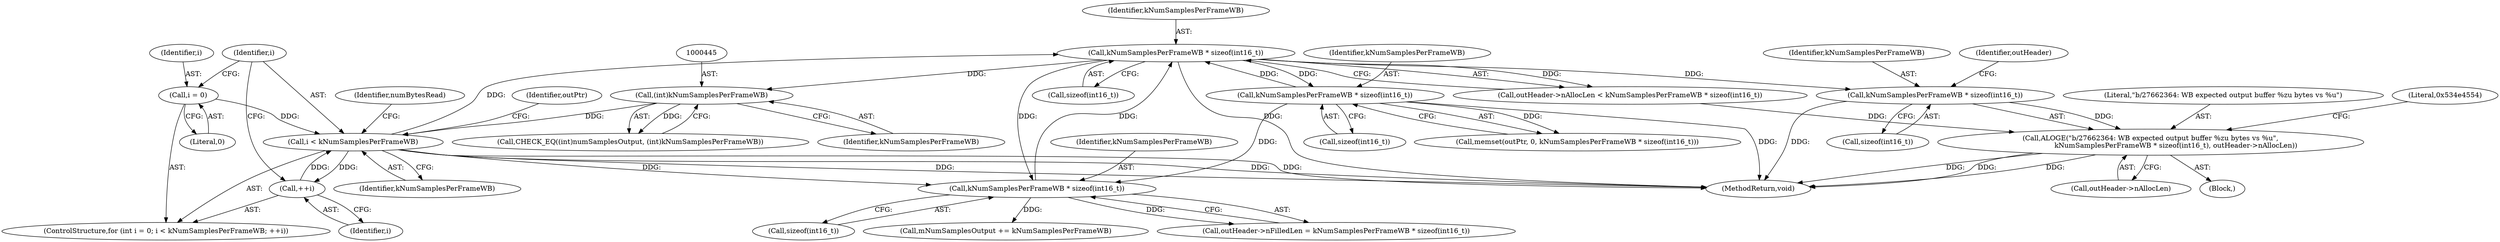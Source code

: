 digraph "0_Android_44749eb4f273f0eb681d0fa013e3beef754fa687@API" {
"1000327" [label="(Call,kNumSamplesPerFrameWB * sizeof(int16_t))"];
"1000320" [label="(Call,kNumSamplesPerFrameWB * sizeof(int16_t))"];
"1000403" [label="(Call,kNumSamplesPerFrameWB * sizeof(int16_t))"];
"1000452" [label="(Call,i < kNumSamplesPerFrameWB)"];
"1000449" [label="(Call,i = 0)"];
"1000455" [label="(Call,++i)"];
"1000444" [label="(Call,(int)kNumSamplesPerFrameWB)"];
"1000509" [label="(Call,kNumSamplesPerFrameWB * sizeof(int16_t))"];
"1000325" [label="(Call,ALOGE(\"b/27662364: WB expected output buffer %zu bytes vs %u\",\n                       kNumSamplesPerFrameWB * sizeof(int16_t), outHeader->nAllocLen))"];
"1000405" [label="(Call,sizeof(int16_t))"];
"1000556" [label="(MethodReturn,void)"];
"1000464" [label="(Identifier,numBytesRead)"];
"1000509" [label="(Call,kNumSamplesPerFrameWB * sizeof(int16_t))"];
"1000440" [label="(Call,CHECK_EQ((int)numSamplesOutput, (int)kNumSamplesPerFrameWB))"];
"1000452" [label="(Call,i < kNumSamplesPerFrameWB)"];
"1000324" [label="(Block,)"];
"1000446" [label="(Identifier,kNumSamplesPerFrameWB)"];
"1000321" [label="(Identifier,kNumSamplesPerFrameWB)"];
"1000454" [label="(Identifier,kNumSamplesPerFrameWB)"];
"1000453" [label="(Identifier,i)"];
"1000332" [label="(Identifier,outHeader)"];
"1000451" [label="(Literal,0)"];
"1000329" [label="(Call,sizeof(int16_t))"];
"1000444" [label="(Call,(int)kNumSamplesPerFrameWB)"];
"1000404" [label="(Identifier,kNumSamplesPerFrameWB)"];
"1000511" [label="(Call,sizeof(int16_t))"];
"1000403" [label="(Call,kNumSamplesPerFrameWB * sizeof(int16_t))"];
"1000320" [label="(Call,kNumSamplesPerFrameWB * sizeof(int16_t))"];
"1000460" [label="(Identifier,outPtr)"];
"1000456" [label="(Identifier,i)"];
"1000450" [label="(Identifier,i)"];
"1000514" [label="(Call,mNumSamplesOutput += kNumSamplesPerFrameWB)"];
"1000316" [label="(Call,outHeader->nAllocLen < kNumSamplesPerFrameWB * sizeof(int16_t))"];
"1000400" [label="(Call,memset(outPtr, 0, kNumSamplesPerFrameWB * sizeof(int16_t)))"];
"1000322" [label="(Call,sizeof(int16_t))"];
"1000326" [label="(Literal,\"b/27662364: WB expected output buffer %zu bytes vs %u\")"];
"1000325" [label="(Call,ALOGE(\"b/27662364: WB expected output buffer %zu bytes vs %u\",\n                       kNumSamplesPerFrameWB * sizeof(int16_t), outHeader->nAllocLen))"];
"1000510" [label="(Identifier,kNumSamplesPerFrameWB)"];
"1000447" [label="(ControlStructure,for (int i = 0; i < kNumSamplesPerFrameWB; ++i))"];
"1000327" [label="(Call,kNumSamplesPerFrameWB * sizeof(int16_t))"];
"1000505" [label="(Call,outHeader->nFilledLen = kNumSamplesPerFrameWB * sizeof(int16_t))"];
"1000449" [label="(Call,i = 0)"];
"1000335" [label="(Literal,0x534e4554)"];
"1000328" [label="(Identifier,kNumSamplesPerFrameWB)"];
"1000455" [label="(Call,++i)"];
"1000331" [label="(Call,outHeader->nAllocLen)"];
"1000327" -> "1000325"  [label="AST: "];
"1000327" -> "1000329"  [label="CFG: "];
"1000328" -> "1000327"  [label="AST: "];
"1000329" -> "1000327"  [label="AST: "];
"1000332" -> "1000327"  [label="CFG: "];
"1000327" -> "1000556"  [label="DDG: "];
"1000327" -> "1000325"  [label="DDG: "];
"1000320" -> "1000327"  [label="DDG: "];
"1000320" -> "1000316"  [label="AST: "];
"1000320" -> "1000322"  [label="CFG: "];
"1000321" -> "1000320"  [label="AST: "];
"1000322" -> "1000320"  [label="AST: "];
"1000316" -> "1000320"  [label="CFG: "];
"1000320" -> "1000556"  [label="DDG: "];
"1000320" -> "1000316"  [label="DDG: "];
"1000403" -> "1000320"  [label="DDG: "];
"1000452" -> "1000320"  [label="DDG: "];
"1000509" -> "1000320"  [label="DDG: "];
"1000320" -> "1000403"  [label="DDG: "];
"1000320" -> "1000444"  [label="DDG: "];
"1000320" -> "1000509"  [label="DDG: "];
"1000403" -> "1000400"  [label="AST: "];
"1000403" -> "1000405"  [label="CFG: "];
"1000404" -> "1000403"  [label="AST: "];
"1000405" -> "1000403"  [label="AST: "];
"1000400" -> "1000403"  [label="CFG: "];
"1000403" -> "1000556"  [label="DDG: "];
"1000403" -> "1000400"  [label="DDG: "];
"1000403" -> "1000509"  [label="DDG: "];
"1000452" -> "1000447"  [label="AST: "];
"1000452" -> "1000454"  [label="CFG: "];
"1000453" -> "1000452"  [label="AST: "];
"1000454" -> "1000452"  [label="AST: "];
"1000460" -> "1000452"  [label="CFG: "];
"1000464" -> "1000452"  [label="CFG: "];
"1000452" -> "1000556"  [label="DDG: "];
"1000452" -> "1000556"  [label="DDG: "];
"1000452" -> "1000556"  [label="DDG: "];
"1000449" -> "1000452"  [label="DDG: "];
"1000455" -> "1000452"  [label="DDG: "];
"1000444" -> "1000452"  [label="DDG: "];
"1000452" -> "1000455"  [label="DDG: "];
"1000452" -> "1000509"  [label="DDG: "];
"1000449" -> "1000447"  [label="AST: "];
"1000449" -> "1000451"  [label="CFG: "];
"1000450" -> "1000449"  [label="AST: "];
"1000451" -> "1000449"  [label="AST: "];
"1000453" -> "1000449"  [label="CFG: "];
"1000455" -> "1000447"  [label="AST: "];
"1000455" -> "1000456"  [label="CFG: "];
"1000456" -> "1000455"  [label="AST: "];
"1000453" -> "1000455"  [label="CFG: "];
"1000444" -> "1000440"  [label="AST: "];
"1000444" -> "1000446"  [label="CFG: "];
"1000445" -> "1000444"  [label="AST: "];
"1000446" -> "1000444"  [label="AST: "];
"1000440" -> "1000444"  [label="CFG: "];
"1000444" -> "1000440"  [label="DDG: "];
"1000509" -> "1000505"  [label="AST: "];
"1000509" -> "1000511"  [label="CFG: "];
"1000510" -> "1000509"  [label="AST: "];
"1000511" -> "1000509"  [label="AST: "];
"1000505" -> "1000509"  [label="CFG: "];
"1000509" -> "1000505"  [label="DDG: "];
"1000509" -> "1000514"  [label="DDG: "];
"1000325" -> "1000324"  [label="AST: "];
"1000325" -> "1000331"  [label="CFG: "];
"1000326" -> "1000325"  [label="AST: "];
"1000331" -> "1000325"  [label="AST: "];
"1000335" -> "1000325"  [label="CFG: "];
"1000325" -> "1000556"  [label="DDG: "];
"1000325" -> "1000556"  [label="DDG: "];
"1000325" -> "1000556"  [label="DDG: "];
"1000316" -> "1000325"  [label="DDG: "];
}
